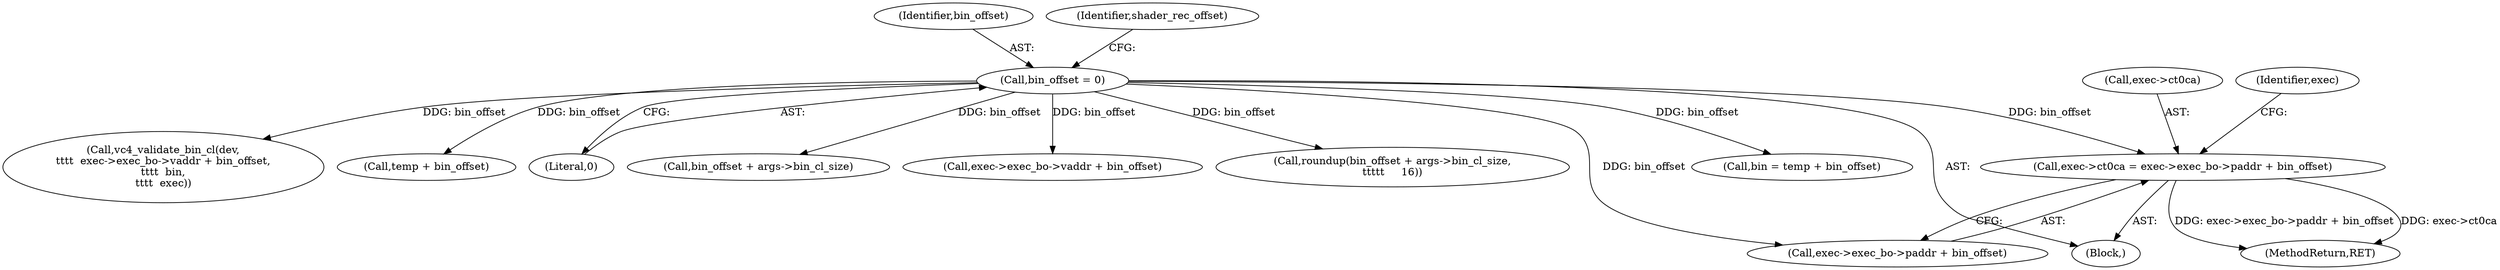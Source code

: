 digraph "0_linux_0f2ff82e11c86c05d051cae32b58226392d33bbf@integer" {
"1000338" [label="(Call,exec->ct0ca = exec->exec_bo->paddr + bin_offset)"];
"1000122" [label="(Call,bin_offset = 0)"];
"1000122" [label="(Call,bin_offset = 0)"];
"1000128" [label="(Call,roundup(bin_offset + args->bin_cl_size,\n\t\t\t\t\t     16))"];
"1000342" [label="(Call,exec->exec_bo->paddr + bin_offset)"];
"1000105" [label="(Block,)"];
"1000338" [label="(Call,exec->ct0ca = exec->exec_bo->paddr + bin_offset)"];
"1000123" [label="(Identifier,bin_offset)"];
"1000204" [label="(Call,bin = temp + bin_offset)"];
"1000414" [label="(Call,vc4_validate_bin_cl(dev,\n\t\t\t\t  exec->exec_bo->vaddr + bin_offset,\n\t\t\t\t  bin,\n\t\t\t\t  exec))"];
"1000351" [label="(Identifier,exec)"];
"1000206" [label="(Call,temp + bin_offset)"];
"1000124" [label="(Literal,0)"];
"1000450" [label="(MethodReturn,RET)"];
"1000129" [label="(Call,bin_offset + args->bin_cl_size)"];
"1000416" [label="(Call,exec->exec_bo->vaddr + bin_offset)"];
"1000127" [label="(Identifier,shader_rec_offset)"];
"1000339" [label="(Call,exec->ct0ca)"];
"1000338" -> "1000105"  [label="AST: "];
"1000338" -> "1000342"  [label="CFG: "];
"1000339" -> "1000338"  [label="AST: "];
"1000342" -> "1000338"  [label="AST: "];
"1000351" -> "1000338"  [label="CFG: "];
"1000338" -> "1000450"  [label="DDG: exec->ct0ca"];
"1000338" -> "1000450"  [label="DDG: exec->exec_bo->paddr + bin_offset"];
"1000122" -> "1000338"  [label="DDG: bin_offset"];
"1000122" -> "1000105"  [label="AST: "];
"1000122" -> "1000124"  [label="CFG: "];
"1000123" -> "1000122"  [label="AST: "];
"1000124" -> "1000122"  [label="AST: "];
"1000127" -> "1000122"  [label="CFG: "];
"1000122" -> "1000128"  [label="DDG: bin_offset"];
"1000122" -> "1000129"  [label="DDG: bin_offset"];
"1000122" -> "1000204"  [label="DDG: bin_offset"];
"1000122" -> "1000206"  [label="DDG: bin_offset"];
"1000122" -> "1000342"  [label="DDG: bin_offset"];
"1000122" -> "1000414"  [label="DDG: bin_offset"];
"1000122" -> "1000416"  [label="DDG: bin_offset"];
}
